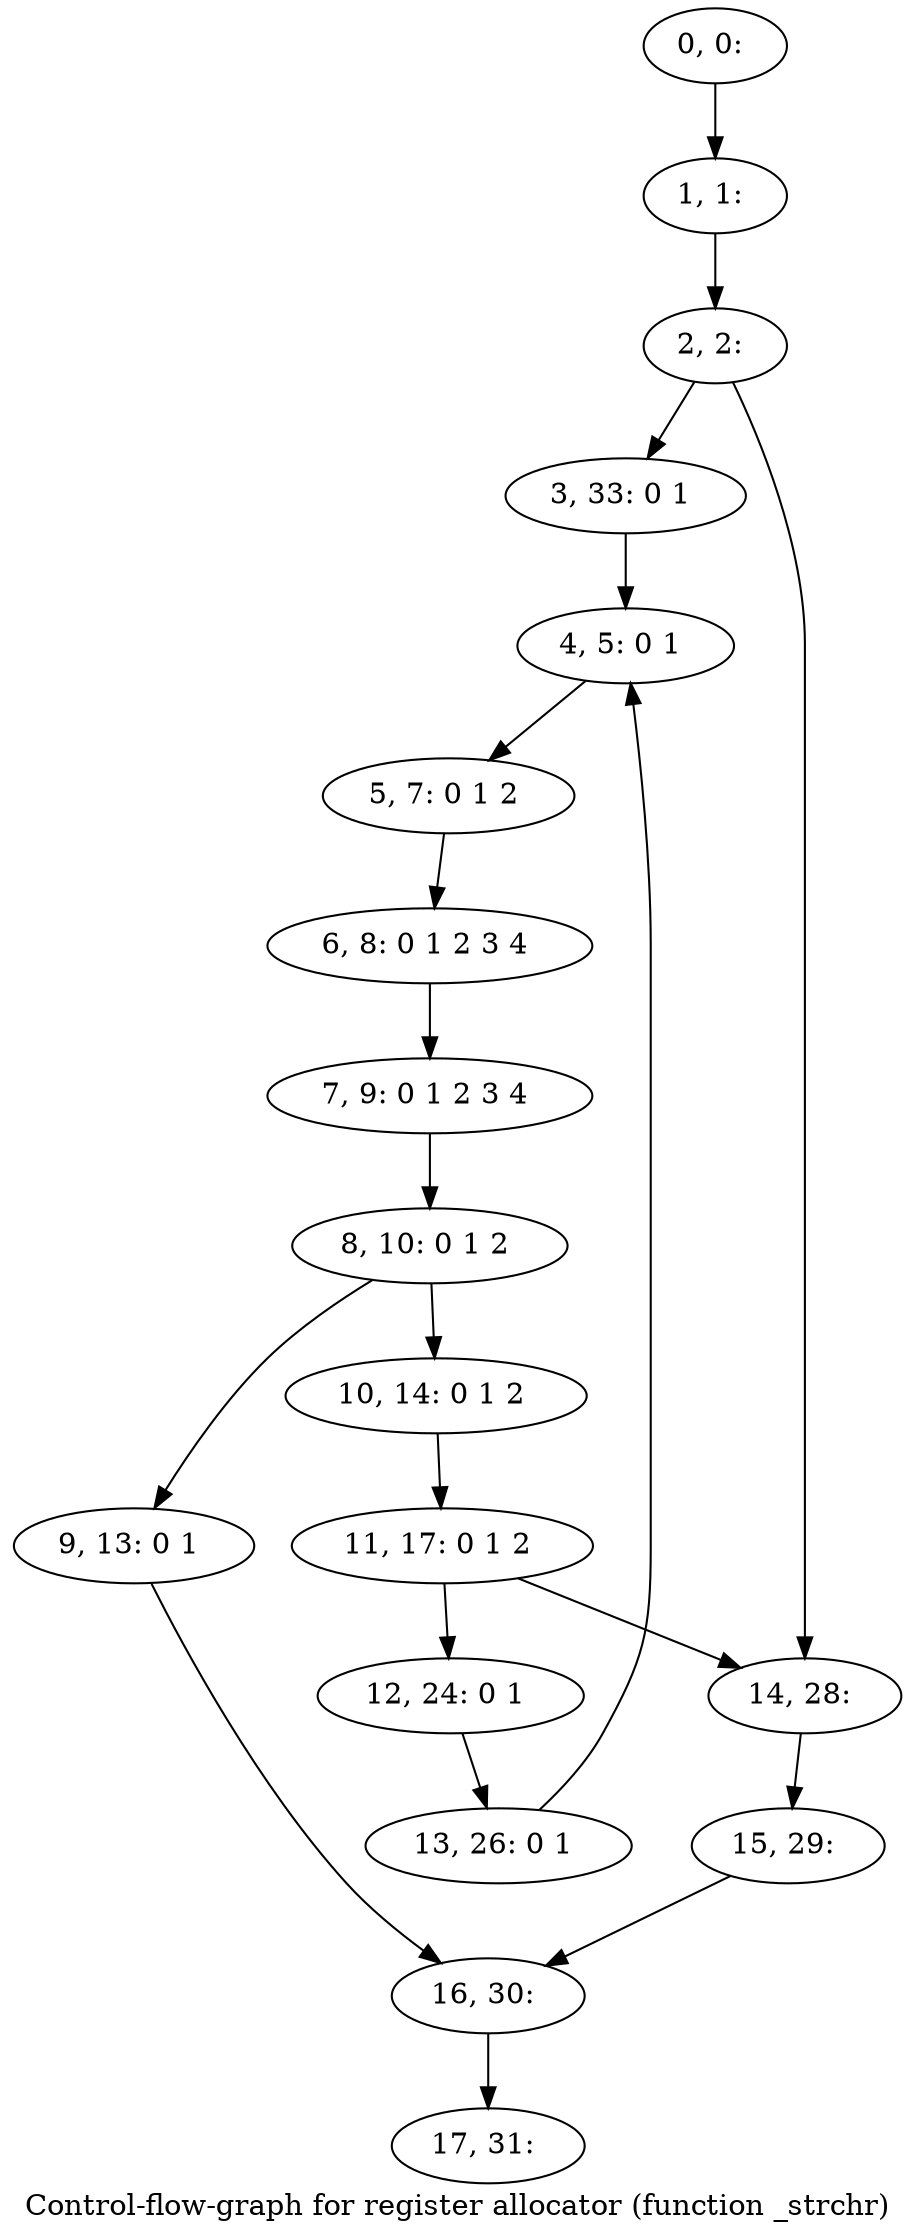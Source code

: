 digraph G {
graph [label="Control-flow-graph for register allocator (function _strchr)"]
0[label="0, 0: "];
1[label="1, 1: "];
2[label="2, 2: "];
3[label="3, 33: 0 1 "];
4[label="4, 5: 0 1 "];
5[label="5, 7: 0 1 2 "];
6[label="6, 8: 0 1 2 3 4 "];
7[label="7, 9: 0 1 2 3 4 "];
8[label="8, 10: 0 1 2 "];
9[label="9, 13: 0 1 "];
10[label="10, 14: 0 1 2 "];
11[label="11, 17: 0 1 2 "];
12[label="12, 24: 0 1 "];
13[label="13, 26: 0 1 "];
14[label="14, 28: "];
15[label="15, 29: "];
16[label="16, 30: "];
17[label="17, 31: "];
0->1 ;
1->2 ;
2->3 ;
2->14 ;
3->4 ;
4->5 ;
5->6 ;
6->7 ;
7->8 ;
8->9 ;
8->10 ;
9->16 ;
10->11 ;
11->12 ;
11->14 ;
12->13 ;
13->4 ;
14->15 ;
15->16 ;
16->17 ;
}
